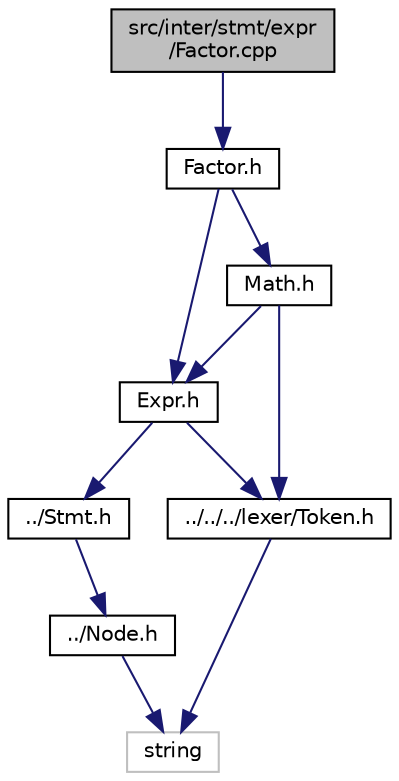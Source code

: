 digraph "src/inter/stmt/expr/Factor.cpp"
{
  edge [fontname="Helvetica",fontsize="10",labelfontname="Helvetica",labelfontsize="10"];
  node [fontname="Helvetica",fontsize="10",shape=record];
  Node0 [label="src/inter/stmt/expr\l/Factor.cpp",height=0.2,width=0.4,color="black", fillcolor="grey75", style="filled", fontcolor="black"];
  Node0 -> Node1 [color="midnightblue",fontsize="10",style="solid",fontname="Helvetica"];
  Node1 [label="Factor.h",height=0.2,width=0.4,color="black", fillcolor="white", style="filled",URL="$_factor_8h.html"];
  Node1 -> Node2 [color="midnightblue",fontsize="10",style="solid",fontname="Helvetica"];
  Node2 [label="Expr.h",height=0.2,width=0.4,color="black", fillcolor="white", style="filled",URL="$_expr_8h.html"];
  Node2 -> Node3 [color="midnightblue",fontsize="10",style="solid",fontname="Helvetica"];
  Node3 [label="../Stmt.h",height=0.2,width=0.4,color="black", fillcolor="white", style="filled",URL="$_stmt_8h.html"];
  Node3 -> Node4 [color="midnightblue",fontsize="10",style="solid",fontname="Helvetica"];
  Node4 [label="../Node.h",height=0.2,width=0.4,color="black", fillcolor="white", style="filled",URL="$_node_8h.html"];
  Node4 -> Node5 [color="midnightblue",fontsize="10",style="solid",fontname="Helvetica"];
  Node5 [label="string",height=0.2,width=0.4,color="grey75", fillcolor="white", style="filled"];
  Node2 -> Node6 [color="midnightblue",fontsize="10",style="solid",fontname="Helvetica"];
  Node6 [label="../../../lexer/Token.h",height=0.2,width=0.4,color="black", fillcolor="white", style="filled",URL="$_token_8h.html"];
  Node6 -> Node5 [color="midnightblue",fontsize="10",style="solid",fontname="Helvetica"];
  Node1 -> Node7 [color="midnightblue",fontsize="10",style="solid",fontname="Helvetica"];
  Node7 [label="Math.h",height=0.2,width=0.4,color="black", fillcolor="white", style="filled",URL="$_math_8h.html"];
  Node7 -> Node6 [color="midnightblue",fontsize="10",style="solid",fontname="Helvetica"];
  Node7 -> Node2 [color="midnightblue",fontsize="10",style="solid",fontname="Helvetica"];
}

